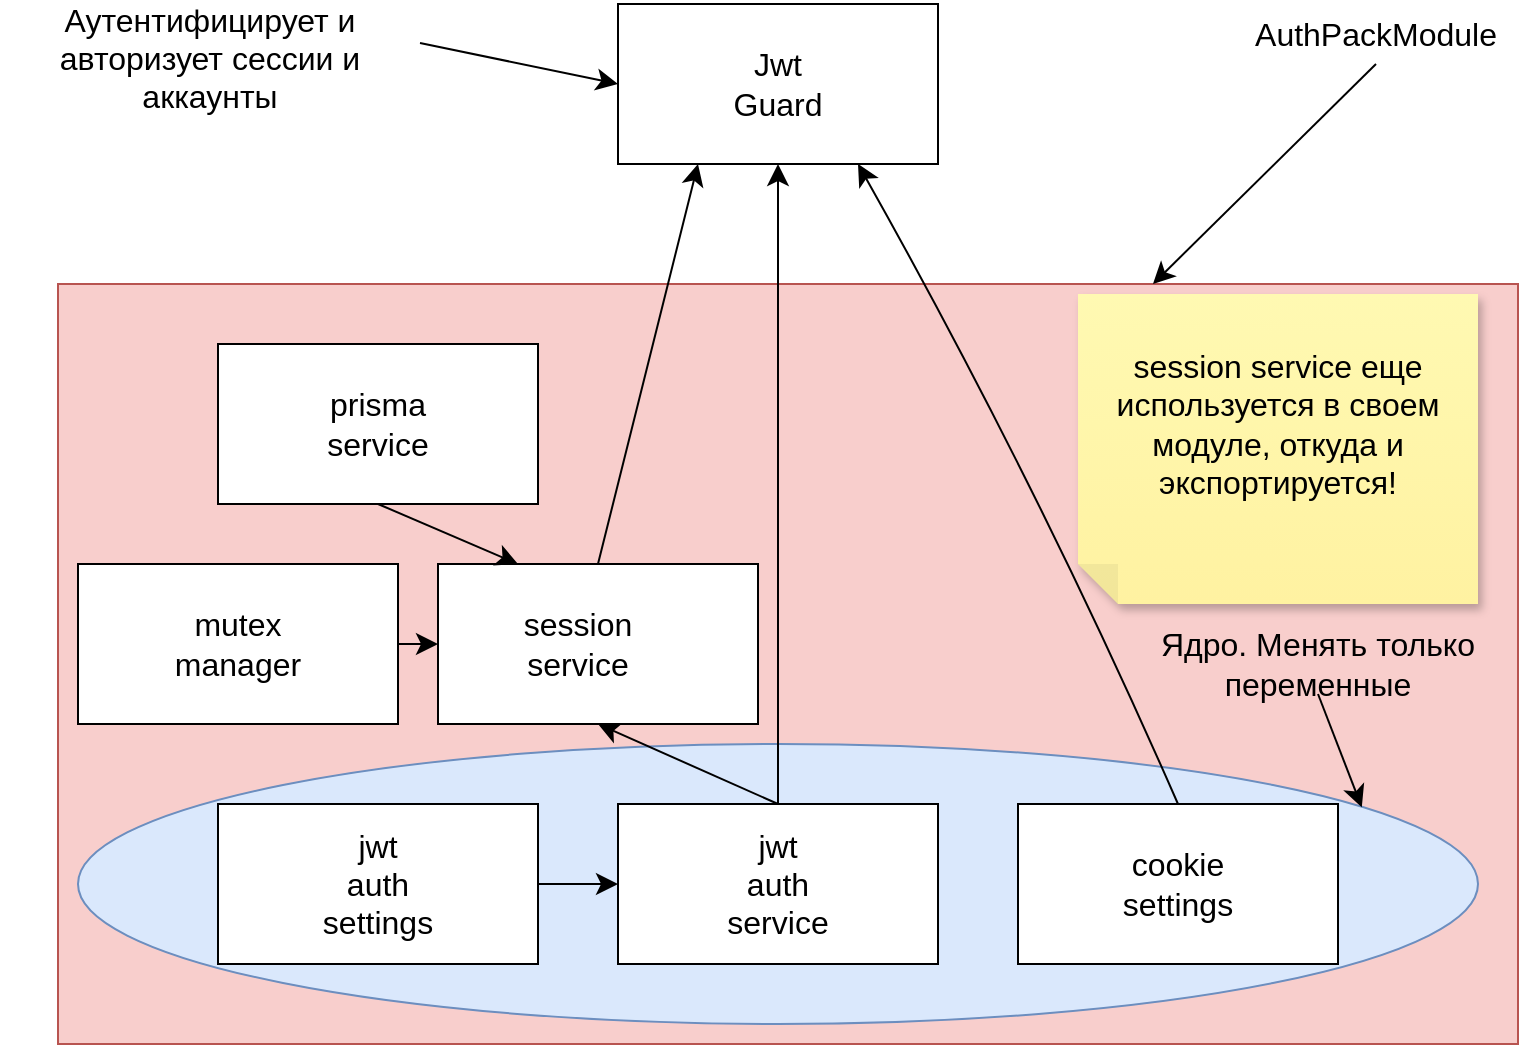 <mxfile version="26.0.5">
  <diagram id="R2lEEEUBdFMjLlhIrx00" name="Page-1">
    <mxGraphModel dx="990" dy="1584" grid="1" gridSize="10" guides="1" tooltips="1" connect="1" arrows="1" fold="1" page="1" pageScale="1" pageWidth="850" pageHeight="1100" math="0" shadow="0" extFonts="Permanent Marker^https://fonts.googleapis.com/css?family=Permanent+Marker">
      <root>
        <mxCell id="0" />
        <mxCell id="1" parent="0" />
        <mxCell id="bsDVykLvRhCMeooRDLJG-57" value="" style="rounded=0;whiteSpace=wrap;html=1;fillColor=#f8cecc;strokeColor=#b85450;" parent="1" vertex="1">
          <mxGeometry x="80" y="-700" width="730" height="380" as="geometry" />
        </mxCell>
        <mxCell id="bsDVykLvRhCMeooRDLJG-32" value="" style="ellipse;whiteSpace=wrap;html=1;fillColor=#dae8fc;strokeColor=#6c8ebf;movable=1;resizable=1;rotatable=1;deletable=1;editable=1;locked=0;connectable=1;" parent="1" vertex="1">
          <mxGeometry x="90" y="-470" width="700" height="140" as="geometry" />
        </mxCell>
        <mxCell id="bsDVykLvRhCMeooRDLJG-68" style="edgeStyle=none;curved=1;rounded=0;orthogonalLoop=1;jettySize=auto;html=1;exitX=1;exitY=0.5;exitDx=0;exitDy=0;entryX=0;entryY=0.5;entryDx=0;entryDy=0;fontSize=12;startSize=8;endSize=8;" parent="1" source="bsDVykLvRhCMeooRDLJG-1" target="bsDVykLvRhCMeooRDLJG-2" edge="1">
          <mxGeometry relative="1" as="geometry" />
        </mxCell>
        <mxCell id="bsDVykLvRhCMeooRDLJG-1" value="" style="rounded=0;whiteSpace=wrap;html=1;" parent="1" vertex="1">
          <mxGeometry x="160" y="-440" width="160" height="80" as="geometry" />
        </mxCell>
        <mxCell id="bsDVykLvRhCMeooRDLJG-53" style="edgeStyle=none;curved=1;rounded=0;orthogonalLoop=1;jettySize=auto;html=1;exitX=0.5;exitY=0;exitDx=0;exitDy=0;entryX=0.5;entryY=1;entryDx=0;entryDy=0;fontSize=12;startSize=8;endSize=8;" parent="1" source="bsDVykLvRhCMeooRDLJG-2" target="bsDVykLvRhCMeooRDLJG-5" edge="1">
          <mxGeometry relative="1" as="geometry" />
        </mxCell>
        <mxCell id="bsDVykLvRhCMeooRDLJG-66" style="edgeStyle=none;curved=1;rounded=0;orthogonalLoop=1;jettySize=auto;html=1;exitX=0.5;exitY=0;exitDx=0;exitDy=0;entryX=0.5;entryY=1;entryDx=0;entryDy=0;fontSize=12;startSize=8;endSize=8;" parent="1" source="bsDVykLvRhCMeooRDLJG-2" target="bsDVykLvRhCMeooRDLJG-38" edge="1">
          <mxGeometry relative="1" as="geometry" />
        </mxCell>
        <mxCell id="bsDVykLvRhCMeooRDLJG-2" value="" style="rounded=0;whiteSpace=wrap;html=1;" parent="1" vertex="1">
          <mxGeometry x="360" y="-440" width="160" height="80" as="geometry" />
        </mxCell>
        <mxCell id="bsDVykLvRhCMeooRDLJG-56" style="edgeStyle=none;curved=1;rounded=0;orthogonalLoop=1;jettySize=auto;html=1;exitX=0.5;exitY=0;exitDx=0;exitDy=0;entryX=0.75;entryY=1;entryDx=0;entryDy=0;fontSize=12;startSize=8;endSize=8;" parent="1" source="bsDVykLvRhCMeooRDLJG-3" target="bsDVykLvRhCMeooRDLJG-38" edge="1">
          <mxGeometry relative="1" as="geometry">
            <Array as="points">
              <mxPoint x="570" y="-600" />
            </Array>
          </mxGeometry>
        </mxCell>
        <mxCell id="bsDVykLvRhCMeooRDLJG-3" value="" style="rounded=0;whiteSpace=wrap;html=1;" parent="1" vertex="1">
          <mxGeometry x="560" y="-440" width="160" height="80" as="geometry" />
        </mxCell>
        <mxCell id="bsDVykLvRhCMeooRDLJG-67" style="edgeStyle=none;curved=1;rounded=0;orthogonalLoop=1;jettySize=auto;html=1;exitX=0.5;exitY=0;exitDx=0;exitDy=0;entryX=0.25;entryY=1;entryDx=0;entryDy=0;fontSize=12;startSize=8;endSize=8;" parent="1" source="bsDVykLvRhCMeooRDLJG-5" target="bsDVykLvRhCMeooRDLJG-38" edge="1">
          <mxGeometry relative="1" as="geometry" />
        </mxCell>
        <mxCell id="bsDVykLvRhCMeooRDLJG-5" value="" style="rounded=0;whiteSpace=wrap;html=1;" parent="1" vertex="1">
          <mxGeometry x="270" y="-560" width="160" height="80" as="geometry" />
        </mxCell>
        <mxCell id="bsDVykLvRhCMeooRDLJG-63" style="edgeStyle=none;curved=1;rounded=0;orthogonalLoop=1;jettySize=auto;html=1;exitX=0.5;exitY=1;exitDx=0;exitDy=0;entryX=0.25;entryY=0;entryDx=0;entryDy=0;fontSize=12;startSize=8;endSize=8;" parent="1" source="bsDVykLvRhCMeooRDLJG-6" target="bsDVykLvRhCMeooRDLJG-5" edge="1">
          <mxGeometry relative="1" as="geometry" />
        </mxCell>
        <mxCell id="bsDVykLvRhCMeooRDLJG-6" value="" style="rounded=0;whiteSpace=wrap;html=1;" parent="1" vertex="1">
          <mxGeometry x="160" y="-670" width="160" height="80" as="geometry" />
        </mxCell>
        <mxCell id="bsDVykLvRhCMeooRDLJG-62" style="edgeStyle=none;curved=1;rounded=0;orthogonalLoop=1;jettySize=auto;html=1;exitX=1;exitY=0.5;exitDx=0;exitDy=0;entryX=0;entryY=0.5;entryDx=0;entryDy=0;fontSize=12;startSize=8;endSize=8;" parent="1" source="bsDVykLvRhCMeooRDLJG-8" target="bsDVykLvRhCMeooRDLJG-5" edge="1">
          <mxGeometry relative="1" as="geometry" />
        </mxCell>
        <mxCell id="bsDVykLvRhCMeooRDLJG-8" value="" style="rounded=0;whiteSpace=wrap;html=1;" parent="1" vertex="1">
          <mxGeometry x="90" y="-560" width="160" height="80" as="geometry" />
        </mxCell>
        <mxCell id="bsDVykLvRhCMeooRDLJG-20" value="session service" style="text;strokeColor=none;fillColor=none;html=1;align=center;verticalAlign=middle;whiteSpace=wrap;rounded=0;fontSize=16;" parent="1" vertex="1">
          <mxGeometry x="310" y="-535" width="60" height="30" as="geometry" />
        </mxCell>
        <mxCell id="bsDVykLvRhCMeooRDLJG-22" value="prisma&lt;div&gt;service&lt;/div&gt;" style="text;strokeColor=none;fillColor=none;html=1;align=center;verticalAlign=middle;whiteSpace=wrap;rounded=0;fontSize=16;" parent="1" vertex="1">
          <mxGeometry x="210" y="-645" width="60" height="30" as="geometry" />
        </mxCell>
        <mxCell id="bsDVykLvRhCMeooRDLJG-23" value="jwt&lt;div&gt;auth&lt;/div&gt;&lt;div&gt;service&lt;/div&gt;" style="text;strokeColor=none;fillColor=none;html=1;align=center;verticalAlign=middle;whiteSpace=wrap;rounded=0;fontSize=16;" parent="1" vertex="1">
          <mxGeometry x="410" y="-415" width="60" height="30" as="geometry" />
        </mxCell>
        <mxCell id="bsDVykLvRhCMeooRDLJG-24" value="jwt&lt;div&gt;auth&lt;/div&gt;&lt;div&gt;settings&lt;/div&gt;" style="text;strokeColor=none;fillColor=none;html=1;align=center;verticalAlign=middle;whiteSpace=wrap;rounded=0;fontSize=16;" parent="1" vertex="1">
          <mxGeometry x="210" y="-415" width="60" height="30" as="geometry" />
        </mxCell>
        <mxCell id="bsDVykLvRhCMeooRDLJG-25" value="mutex&lt;div&gt;manager&lt;/div&gt;" style="text;strokeColor=none;fillColor=none;html=1;align=center;verticalAlign=middle;whiteSpace=wrap;rounded=0;fontSize=16;" parent="1" vertex="1">
          <mxGeometry x="140" y="-535" width="60" height="30" as="geometry" />
        </mxCell>
        <mxCell id="bsDVykLvRhCMeooRDLJG-26" value="cookie&lt;div&gt;settings&lt;/div&gt;" style="text;strokeColor=none;fillColor=none;html=1;align=center;verticalAlign=middle;whiteSpace=wrap;rounded=0;fontSize=16;" parent="1" vertex="1">
          <mxGeometry x="610" y="-415" width="60" height="30" as="geometry" />
        </mxCell>
        <mxCell id="bsDVykLvRhCMeooRDLJG-37" style="edgeStyle=none;curved=1;rounded=0;orthogonalLoop=1;jettySize=auto;html=1;exitX=0.5;exitY=1;exitDx=0;exitDy=0;fontSize=12;startSize=8;endSize=8;entryX=0.917;entryY=0.226;entryDx=0;entryDy=0;entryPerimeter=0;" parent="1" source="dbuw_rw_clf15lGVqVSC-2" target="bsDVykLvRhCMeooRDLJG-32" edge="1">
          <mxGeometry relative="1" as="geometry">
            <mxPoint x="735" y="-505" as="sourcePoint" />
          </mxGeometry>
        </mxCell>
        <mxCell id="bsDVykLvRhCMeooRDLJG-38" value="" style="rounded=0;whiteSpace=wrap;html=1;" parent="1" vertex="1">
          <mxGeometry x="360" y="-840" width="160" height="80" as="geometry" />
        </mxCell>
        <mxCell id="bsDVykLvRhCMeooRDLJG-39" value="Jwt&lt;div&gt;Guard&lt;/div&gt;" style="text;strokeColor=none;fillColor=none;html=1;align=center;verticalAlign=middle;whiteSpace=wrap;rounded=0;fontSize=16;" parent="1" vertex="1">
          <mxGeometry x="410" y="-815" width="60" height="30" as="geometry" />
        </mxCell>
        <mxCell id="bsDVykLvRhCMeooRDLJG-41" style="edgeStyle=none;curved=1;rounded=0;orthogonalLoop=1;jettySize=auto;html=1;exitX=0.5;exitY=0;exitDx=0;exitDy=0;fontSize=12;startSize=8;endSize=8;" parent="1" source="bsDVykLvRhCMeooRDLJG-2" target="bsDVykLvRhCMeooRDLJG-2" edge="1">
          <mxGeometry relative="1" as="geometry" />
        </mxCell>
        <mxCell id="bsDVykLvRhCMeooRDLJG-58" value="AuthPackModule" style="text;strokeColor=none;align=center;fillColor=none;html=1;verticalAlign=middle;whiteSpace=wrap;rounded=0;fontSize=16;" parent="1" vertex="1">
          <mxGeometry x="709" y="-840" width="60" height="30" as="geometry" />
        </mxCell>
        <mxCell id="bsDVykLvRhCMeooRDLJG-60" style="edgeStyle=none;curved=1;rounded=0;orthogonalLoop=1;jettySize=auto;html=1;exitX=0.5;exitY=1;exitDx=0;exitDy=0;entryX=0.75;entryY=0;entryDx=0;entryDy=0;fontSize=12;startSize=8;endSize=8;" parent="1" source="bsDVykLvRhCMeooRDLJG-58" target="bsDVykLvRhCMeooRDLJG-57" edge="1">
          <mxGeometry relative="1" as="geometry" />
        </mxCell>
        <mxCell id="bsDVykLvRhCMeooRDLJG-70" value="" style="shape=note;whiteSpace=wrap;html=1;backgroundOutline=1;fontColor=#000000;darkOpacity=0.05;fillColor=#FFF9B2;strokeColor=none;fillStyle=solid;direction=west;gradientDirection=north;gradientColor=#FFF2A1;shadow=1;size=20;pointerEvents=1;" parent="1" vertex="1">
          <mxGeometry x="590" y="-695" width="200" height="155" as="geometry" />
        </mxCell>
        <mxCell id="bsDVykLvRhCMeooRDLJG-71" value="session service еще используется в своем модуле, откуда и экспортируется!" style="text;strokeColor=none;fillColor=none;html=1;align=center;verticalAlign=middle;whiteSpace=wrap;rounded=0;fontSize=16;" parent="1" vertex="1">
          <mxGeometry x="605" y="-645" width="170" height="30" as="geometry" />
        </mxCell>
        <mxCell id="bsDVykLvRhCMeooRDLJG-73" style="edgeStyle=none;curved=1;rounded=0;orthogonalLoop=1;jettySize=auto;html=1;exitX=1;exitY=0.25;exitDx=0;exitDy=0;entryX=0;entryY=0.5;entryDx=0;entryDy=0;fontSize=12;startSize=8;endSize=8;" parent="1" source="bsDVykLvRhCMeooRDLJG-74" target="bsDVykLvRhCMeooRDLJG-38" edge="1">
          <mxGeometry relative="1" as="geometry">
            <mxPoint x="298" y="-815" as="sourcePoint" />
          </mxGeometry>
        </mxCell>
        <mxCell id="bsDVykLvRhCMeooRDLJG-74" value="Аутентифицирует и авторизует сессии и аккаунты" style="text;strokeColor=none;fillColor=none;html=1;align=center;verticalAlign=middle;whiteSpace=wrap;rounded=0;fontSize=16;" parent="1" vertex="1">
          <mxGeometry x="51" y="-828" width="210" height="30" as="geometry" />
        </mxCell>
        <mxCell id="dbuw_rw_clf15lGVqVSC-2" value="Ядро. Менять только переменные" style="text;strokeColor=none;fillColor=none;html=1;align=center;verticalAlign=middle;whiteSpace=wrap;rounded=0;fontSize=16;" vertex="1" parent="1">
          <mxGeometry x="630" y="-525" width="160" height="30" as="geometry" />
        </mxCell>
      </root>
    </mxGraphModel>
  </diagram>
</mxfile>
